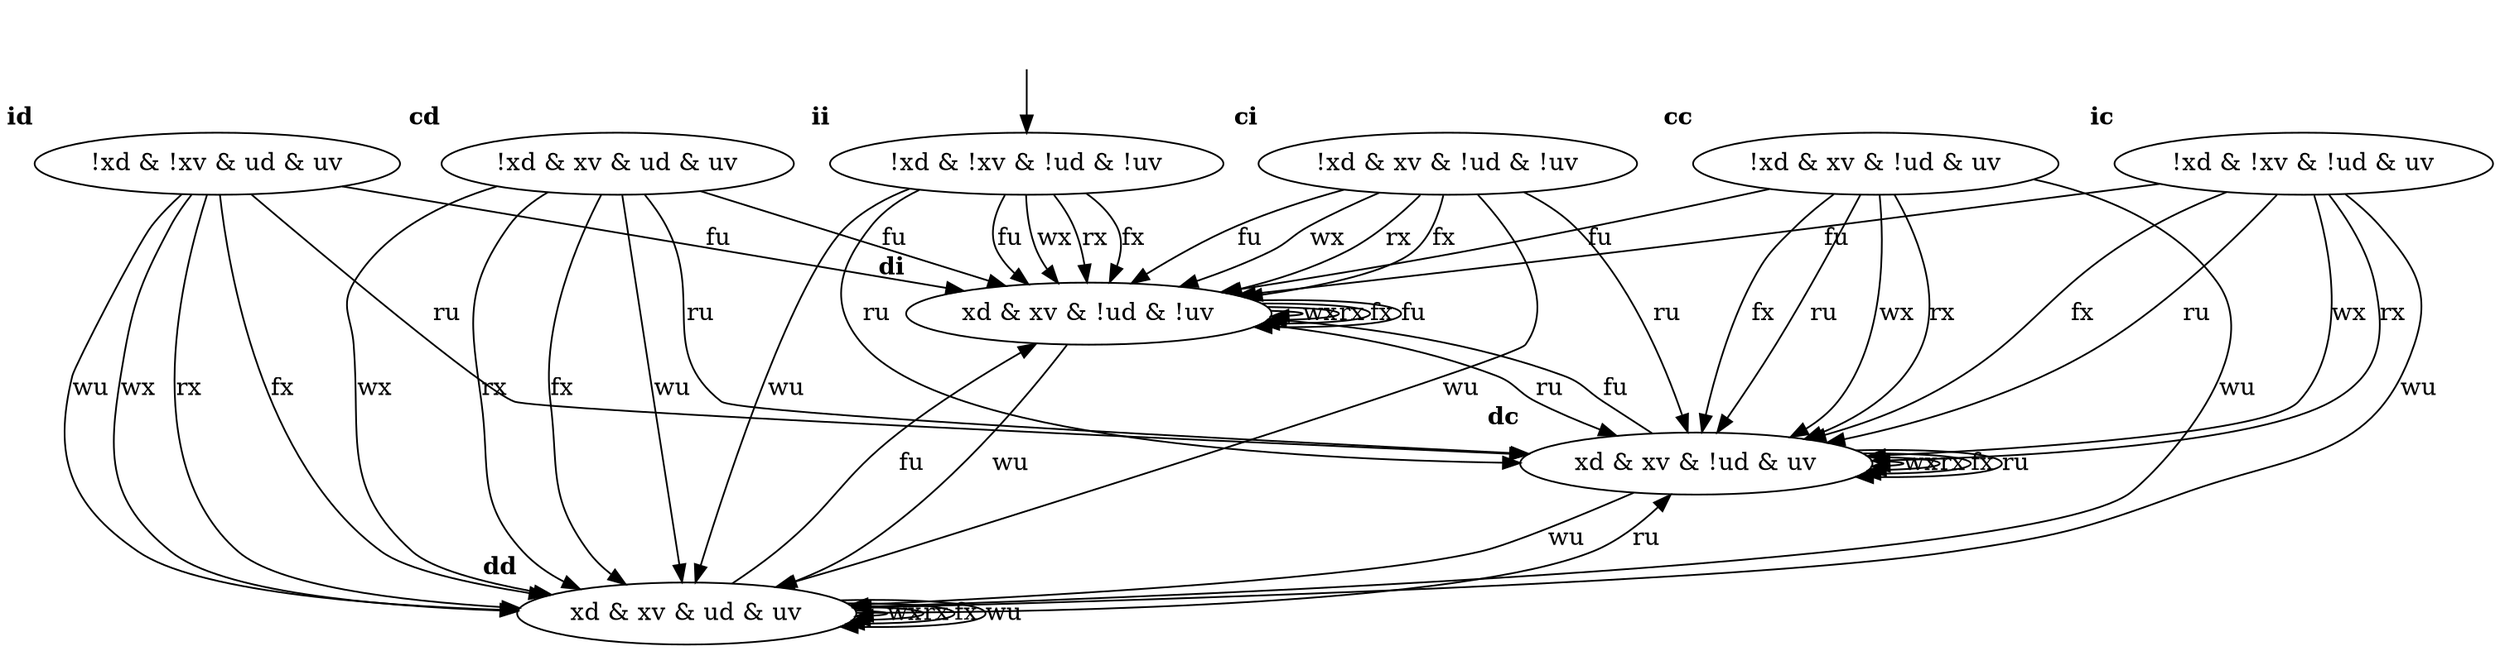 digraph xureg_mul {
	init [shape=plaintext, label=""]
	ii [label="!xd & !xv & !ud & !uv", xlabel=<<B>ii</B>>];
	ic [label="!xd & !xv & !ud & uv", xlabel=<<B>ic</B>>];
	id [label="!xd & !xv & ud & uv", xlabel=<<B>id</B>>];
	ci [label="!xd & xv & !ud & !uv", xlabel=<<B>ci</B>>];
	cc [label="!xd & xv & !ud & uv", xlabel=<<B>cc</B>>];
	cd [label="!xd & xv & ud & uv", xlabel=<<B>cd</B>>];
	di [label="xd & xv & !ud & !uv", xlabel=<<B>di</B>>];
	dc [label="xd & xv & !ud & uv", xlabel=<<B>dc</B>>];
	dd [label="xd & xv & ud & uv", xlabel=<<B>dd</B>>];
	init -> ii;

	ii -> di [label="wx"];
	ic -> dc [label="wx"];
	id -> dd [label="wx"];
	ci -> di [label="wx"];
	cc -> dc [label="wx"];
	cd -> dd [label="wx"];
	di -> di [label="wx"];
	dc -> dc [label="wx"];
	dd -> dd [label="wx"];

	ii -> di [label="rx"];
	ic -> dc [label="rx"];
	id -> dd [label="rx"];
	ci -> di [label="rx"];
	cc -> dc [label="rx"];
	cd -> dd [label="rx"];
	di -> di [label="rx"];
	dc -> dc [label="rx"];
	dd -> dd [label="rx"];

	ii -> di [label="fx"];
	ic -> dc [label="fx"];
	id -> dd [label="fx"];
	ci -> di [label="fx"];
	cc -> dc [label="fx"];
	cd -> dd [label="fx"];
	di -> di [label="fx"];
	dc -> dc [label="fx"];
	dd -> dd [label="fx"];

	ii -> dd [label="wu"];
	ic -> dd [label="wu"];
	id -> dd [label="wu"];
	ci -> dd [label="wu"];
	cc -> dd [label="wu"];
	cd -> dd [label="wu"];
	di -> dd [label="wu"];
	dc -> dd [label="wu"];
	dd -> dd [label="wu"];

	ii -> dc [label="ru"];
	ic -> dc [label="ru"];
	id -> dc [label="ru"];
	ci -> dc [label="ru"];
	cc -> dc [label="ru"];
	cd -> dc [label="ru"];
	di -> dc [label="ru"];
	dc -> dc [label="ru"];
	dd -> dc [label="ru"];

	ii -> di [label="fu"];
	ic -> di [label="fu"];
	id -> di [label="fu"];
	ci -> di [label="fu"];
	cc -> di [label="fu"];
	cd -> di [label="fu"];
	di -> di [label="fu"];
	dc -> di [label="fu"];
	dd -> di [label="fu"];
}
